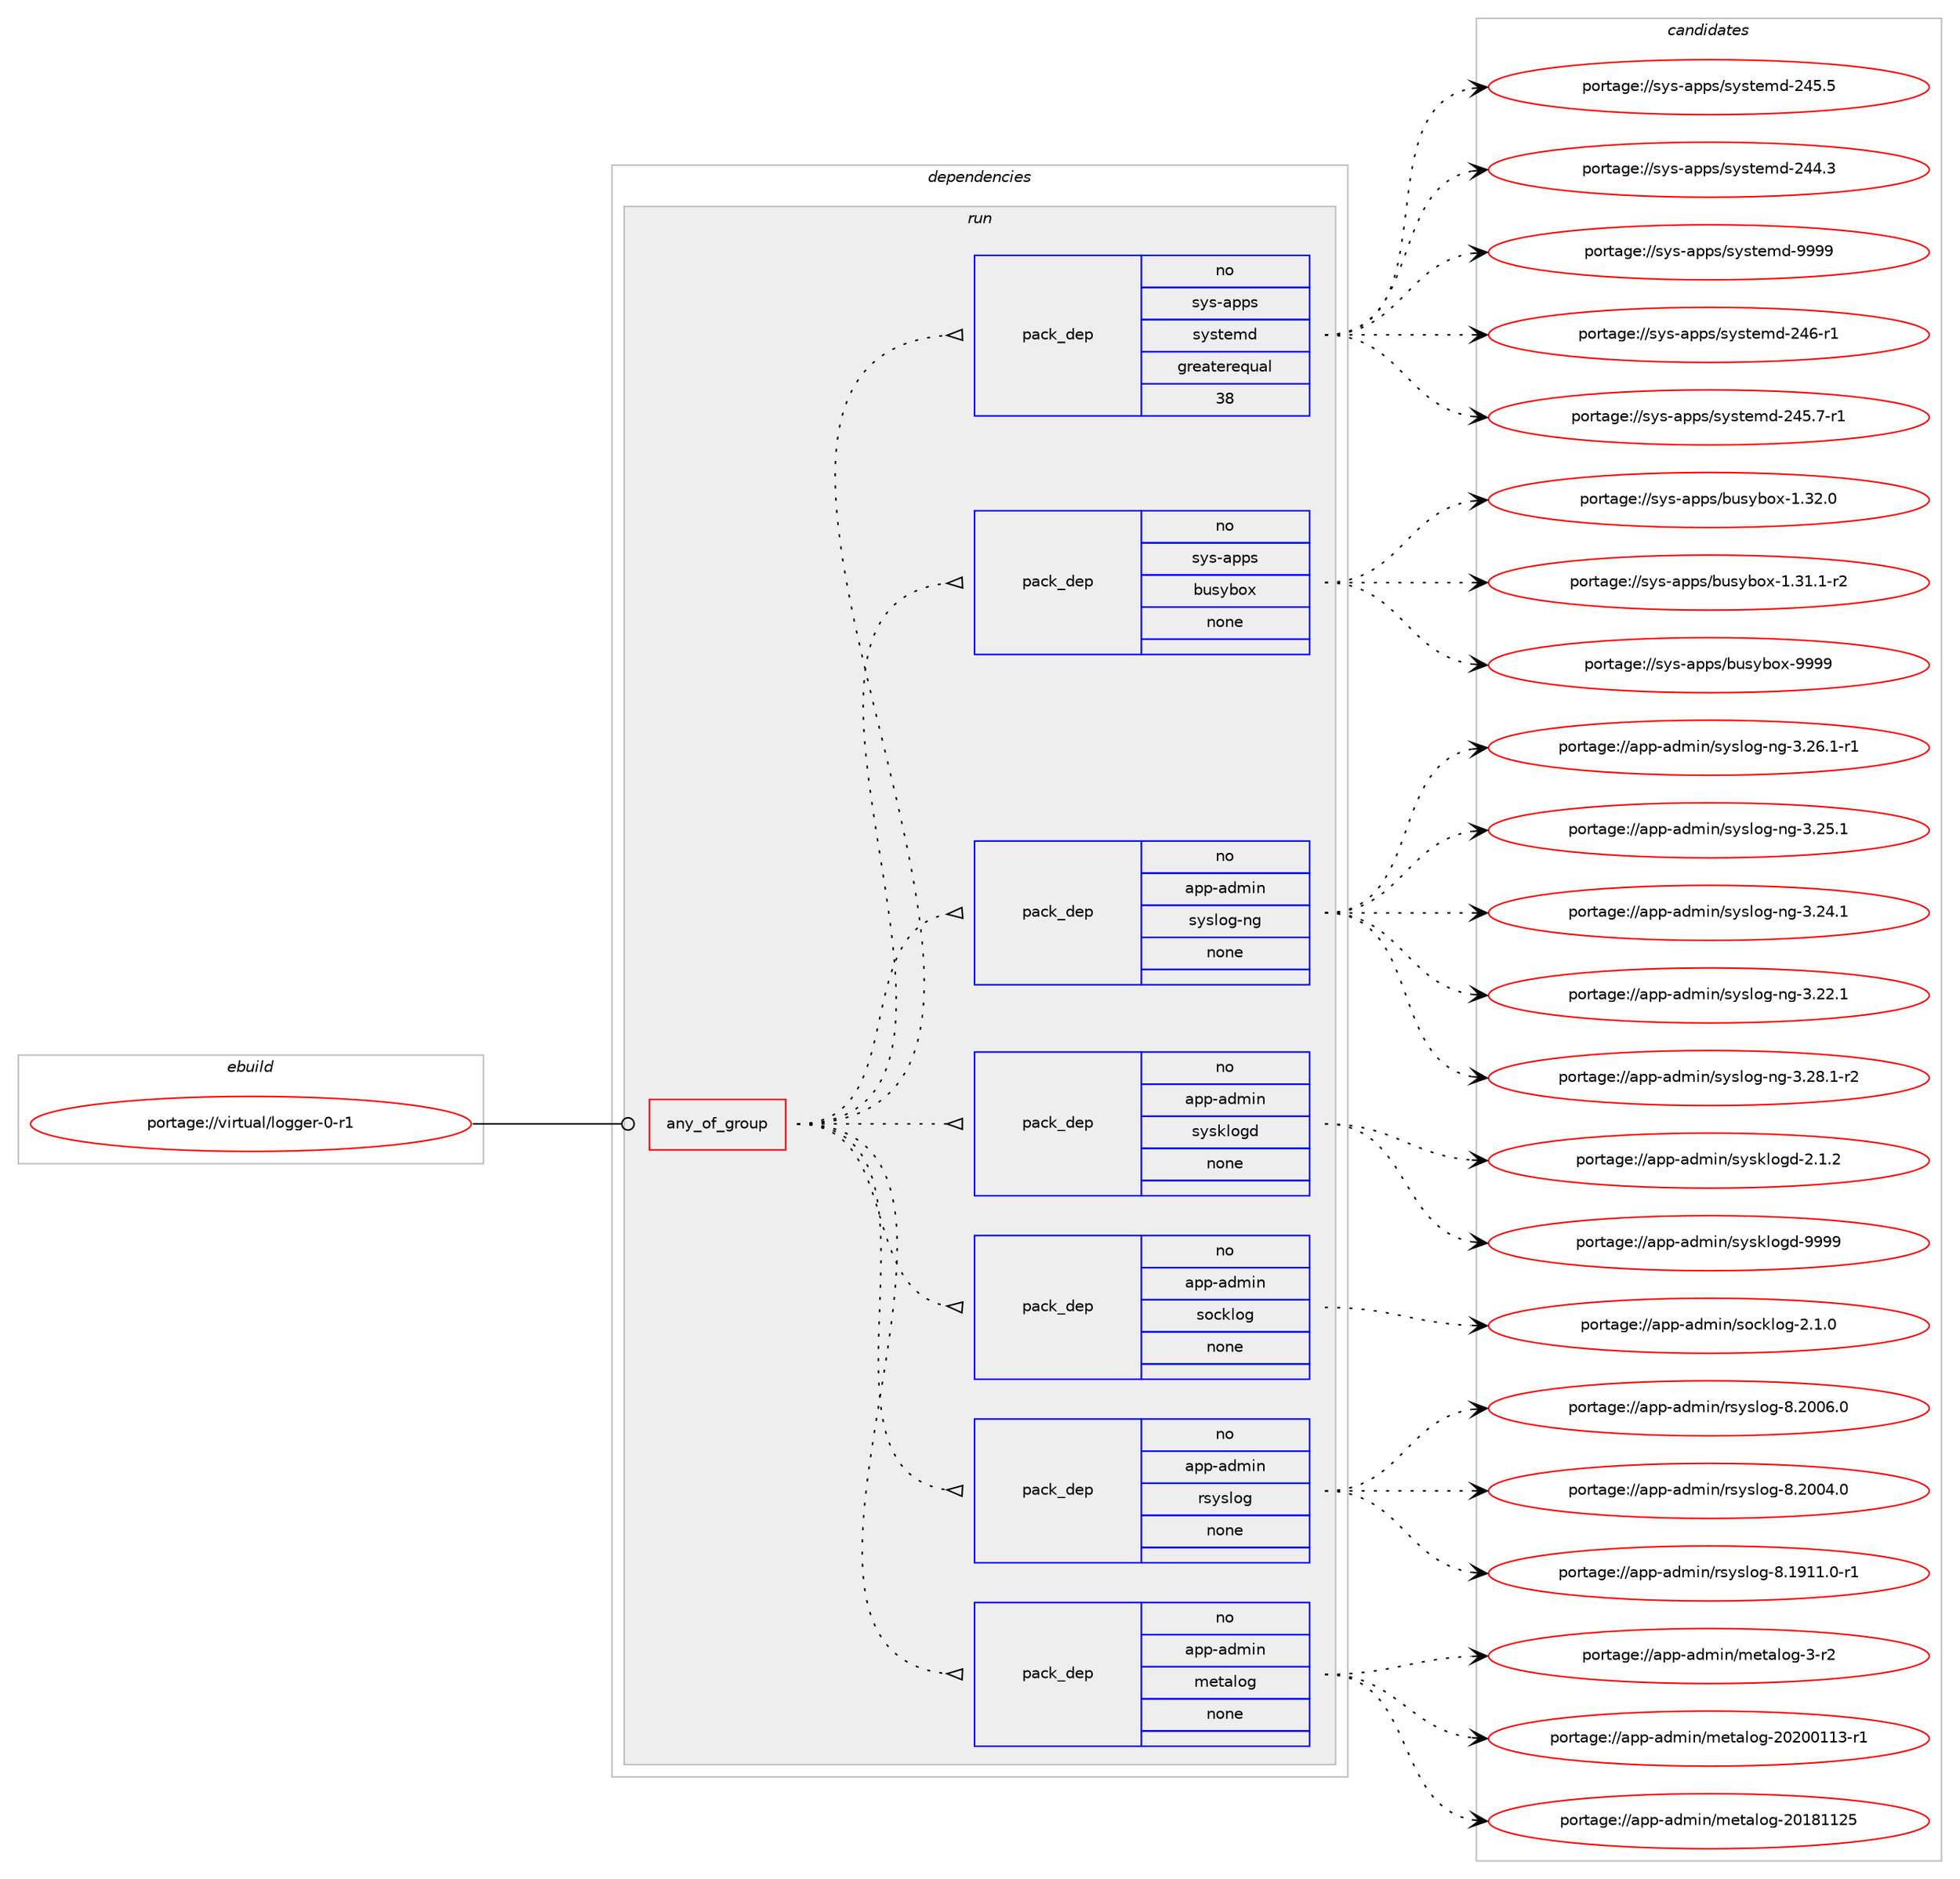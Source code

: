 digraph prolog {

# *************
# Graph options
# *************

newrank=true;
concentrate=true;
compound=true;
graph [rankdir=LR,fontname=Helvetica,fontsize=10,ranksep=1.5];#, ranksep=2.5, nodesep=0.2];
edge  [arrowhead=vee];
node  [fontname=Helvetica,fontsize=10];

# **********
# The ebuild
# **********

subgraph cluster_leftcol {
color=gray;
rank=same;
label=<<i>ebuild</i>>;
id [label="portage://virtual/logger-0-r1", color=red, width=4, href="../virtual/logger-0-r1.svg"];
}

# ****************
# The dependencies
# ****************

subgraph cluster_midcol {
color=gray;
label=<<i>dependencies</i>>;
subgraph cluster_compile {
fillcolor="#eeeeee";
style=filled;
label=<<i>compile</i>>;
}
subgraph cluster_compileandrun {
fillcolor="#eeeeee";
style=filled;
label=<<i>compile and run</i>>;
}
subgraph cluster_run {
fillcolor="#eeeeee";
style=filled;
label=<<i>run</i>>;
subgraph any32 {
dependency1869 [label=<<TABLE BORDER="0" CELLBORDER="1" CELLSPACING="0" CELLPADDING="4"><TR><TD CELLPADDING="10">any_of_group</TD></TR></TABLE>>, shape=none, color=red];subgraph pack1625 {
dependency1870 [label=<<TABLE BORDER="0" CELLBORDER="1" CELLSPACING="0" CELLPADDING="4" WIDTH="220"><TR><TD ROWSPAN="6" CELLPADDING="30">pack_dep</TD></TR><TR><TD WIDTH="110">no</TD></TR><TR><TD>app-admin</TD></TR><TR><TD>metalog</TD></TR><TR><TD>none</TD></TR><TR><TD></TD></TR></TABLE>>, shape=none, color=blue];
}
dependency1869:e -> dependency1870:w [weight=20,style="dotted",arrowhead="oinv"];
subgraph pack1626 {
dependency1871 [label=<<TABLE BORDER="0" CELLBORDER="1" CELLSPACING="0" CELLPADDING="4" WIDTH="220"><TR><TD ROWSPAN="6" CELLPADDING="30">pack_dep</TD></TR><TR><TD WIDTH="110">no</TD></TR><TR><TD>app-admin</TD></TR><TR><TD>rsyslog</TD></TR><TR><TD>none</TD></TR><TR><TD></TD></TR></TABLE>>, shape=none, color=blue];
}
dependency1869:e -> dependency1871:w [weight=20,style="dotted",arrowhead="oinv"];
subgraph pack1627 {
dependency1872 [label=<<TABLE BORDER="0" CELLBORDER="1" CELLSPACING="0" CELLPADDING="4" WIDTH="220"><TR><TD ROWSPAN="6" CELLPADDING="30">pack_dep</TD></TR><TR><TD WIDTH="110">no</TD></TR><TR><TD>app-admin</TD></TR><TR><TD>socklog</TD></TR><TR><TD>none</TD></TR><TR><TD></TD></TR></TABLE>>, shape=none, color=blue];
}
dependency1869:e -> dependency1872:w [weight=20,style="dotted",arrowhead="oinv"];
subgraph pack1628 {
dependency1873 [label=<<TABLE BORDER="0" CELLBORDER="1" CELLSPACING="0" CELLPADDING="4" WIDTH="220"><TR><TD ROWSPAN="6" CELLPADDING="30">pack_dep</TD></TR><TR><TD WIDTH="110">no</TD></TR><TR><TD>app-admin</TD></TR><TR><TD>sysklogd</TD></TR><TR><TD>none</TD></TR><TR><TD></TD></TR></TABLE>>, shape=none, color=blue];
}
dependency1869:e -> dependency1873:w [weight=20,style="dotted",arrowhead="oinv"];
subgraph pack1629 {
dependency1874 [label=<<TABLE BORDER="0" CELLBORDER="1" CELLSPACING="0" CELLPADDING="4" WIDTH="220"><TR><TD ROWSPAN="6" CELLPADDING="30">pack_dep</TD></TR><TR><TD WIDTH="110">no</TD></TR><TR><TD>app-admin</TD></TR><TR><TD>syslog-ng</TD></TR><TR><TD>none</TD></TR><TR><TD></TD></TR></TABLE>>, shape=none, color=blue];
}
dependency1869:e -> dependency1874:w [weight=20,style="dotted",arrowhead="oinv"];
subgraph pack1630 {
dependency1875 [label=<<TABLE BORDER="0" CELLBORDER="1" CELLSPACING="0" CELLPADDING="4" WIDTH="220"><TR><TD ROWSPAN="6" CELLPADDING="30">pack_dep</TD></TR><TR><TD WIDTH="110">no</TD></TR><TR><TD>sys-apps</TD></TR><TR><TD>busybox</TD></TR><TR><TD>none</TD></TR><TR><TD></TD></TR></TABLE>>, shape=none, color=blue];
}
dependency1869:e -> dependency1875:w [weight=20,style="dotted",arrowhead="oinv"];
subgraph pack1631 {
dependency1876 [label=<<TABLE BORDER="0" CELLBORDER="1" CELLSPACING="0" CELLPADDING="4" WIDTH="220"><TR><TD ROWSPAN="6" CELLPADDING="30">pack_dep</TD></TR><TR><TD WIDTH="110">no</TD></TR><TR><TD>sys-apps</TD></TR><TR><TD>systemd</TD></TR><TR><TD>greaterequal</TD></TR><TR><TD>38</TD></TR></TABLE>>, shape=none, color=blue];
}
dependency1869:e -> dependency1876:w [weight=20,style="dotted",arrowhead="oinv"];
}
id:e -> dependency1869:w [weight=20,style="solid",arrowhead="odot"];
}
}

# **************
# The candidates
# **************

subgraph cluster_choices {
rank=same;
color=gray;
label=<<i>candidates</i>>;

subgraph choice1625 {
color=black;
nodesep=1;
choice971121124597100109105110471091011169710811110345514511450 [label="portage://app-admin/metalog-3-r2", color=red, width=4,href="../app-admin/metalog-3-r2.svg"];
choice97112112459710010910511047109101116971081111034550485048484949514511449 [label="portage://app-admin/metalog-20200113-r1", color=red, width=4,href="../app-admin/metalog-20200113-r1.svg"];
choice9711211245971001091051104710910111697108111103455048495649495053 [label="portage://app-admin/metalog-20181125", color=red, width=4,href="../app-admin/metalog-20181125.svg"];
dependency1870:e -> choice971121124597100109105110471091011169710811110345514511450:w [style=dotted,weight="100"];
dependency1870:e -> choice97112112459710010910511047109101116971081111034550485048484949514511449:w [style=dotted,weight="100"];
dependency1870:e -> choice9711211245971001091051104710910111697108111103455048495649495053:w [style=dotted,weight="100"];
}
subgraph choice1626 {
color=black;
nodesep=1;
choice97112112459710010910511047114115121115108111103455646504848544648 [label="portage://app-admin/rsyslog-8.2006.0", color=red, width=4,href="../app-admin/rsyslog-8.2006.0.svg"];
choice97112112459710010910511047114115121115108111103455646504848524648 [label="portage://app-admin/rsyslog-8.2004.0", color=red, width=4,href="../app-admin/rsyslog-8.2004.0.svg"];
choice971121124597100109105110471141151211151081111034556464957494946484511449 [label="portage://app-admin/rsyslog-8.1911.0-r1", color=red, width=4,href="../app-admin/rsyslog-8.1911.0-r1.svg"];
dependency1871:e -> choice97112112459710010910511047114115121115108111103455646504848544648:w [style=dotted,weight="100"];
dependency1871:e -> choice97112112459710010910511047114115121115108111103455646504848524648:w [style=dotted,weight="100"];
dependency1871:e -> choice971121124597100109105110471141151211151081111034556464957494946484511449:w [style=dotted,weight="100"];
}
subgraph choice1627 {
color=black;
nodesep=1;
choice9711211245971001091051104711511199107108111103455046494648 [label="portage://app-admin/socklog-2.1.0", color=red, width=4,href="../app-admin/socklog-2.1.0.svg"];
dependency1872:e -> choice9711211245971001091051104711511199107108111103455046494648:w [style=dotted,weight="100"];
}
subgraph choice1628 {
color=black;
nodesep=1;
choice971121124597100109105110471151211151071081111031004557575757 [label="portage://app-admin/sysklogd-9999", color=red, width=4,href="../app-admin/sysklogd-9999.svg"];
choice97112112459710010910511047115121115107108111103100455046494650 [label="portage://app-admin/sysklogd-2.1.2", color=red, width=4,href="../app-admin/sysklogd-2.1.2.svg"];
dependency1873:e -> choice971121124597100109105110471151211151071081111031004557575757:w [style=dotted,weight="100"];
dependency1873:e -> choice97112112459710010910511047115121115107108111103100455046494650:w [style=dotted,weight="100"];
}
subgraph choice1629 {
color=black;
nodesep=1;
choice9711211245971001091051104711512111510811110345110103455146505646494511450 [label="portage://app-admin/syslog-ng-3.28.1-r2", color=red, width=4,href="../app-admin/syslog-ng-3.28.1-r2.svg"];
choice9711211245971001091051104711512111510811110345110103455146505446494511449 [label="portage://app-admin/syslog-ng-3.26.1-r1", color=red, width=4,href="../app-admin/syslog-ng-3.26.1-r1.svg"];
choice971121124597100109105110471151211151081111034511010345514650534649 [label="portage://app-admin/syslog-ng-3.25.1", color=red, width=4,href="../app-admin/syslog-ng-3.25.1.svg"];
choice971121124597100109105110471151211151081111034511010345514650524649 [label="portage://app-admin/syslog-ng-3.24.1", color=red, width=4,href="../app-admin/syslog-ng-3.24.1.svg"];
choice971121124597100109105110471151211151081111034511010345514650504649 [label="portage://app-admin/syslog-ng-3.22.1", color=red, width=4,href="../app-admin/syslog-ng-3.22.1.svg"];
dependency1874:e -> choice9711211245971001091051104711512111510811110345110103455146505646494511450:w [style=dotted,weight="100"];
dependency1874:e -> choice9711211245971001091051104711512111510811110345110103455146505446494511449:w [style=dotted,weight="100"];
dependency1874:e -> choice971121124597100109105110471151211151081111034511010345514650534649:w [style=dotted,weight="100"];
dependency1874:e -> choice971121124597100109105110471151211151081111034511010345514650524649:w [style=dotted,weight="100"];
dependency1874:e -> choice971121124597100109105110471151211151081111034511010345514650504649:w [style=dotted,weight="100"];
}
subgraph choice1630 {
color=black;
nodesep=1;
choice11512111545971121121154798117115121981111204557575757 [label="portage://sys-apps/busybox-9999", color=red, width=4,href="../sys-apps/busybox-9999.svg"];
choice115121115459711211211547981171151219811112045494651504648 [label="portage://sys-apps/busybox-1.32.0", color=red, width=4,href="../sys-apps/busybox-1.32.0.svg"];
choice1151211154597112112115479811711512198111120454946514946494511450 [label="portage://sys-apps/busybox-1.31.1-r2", color=red, width=4,href="../sys-apps/busybox-1.31.1-r2.svg"];
dependency1875:e -> choice11512111545971121121154798117115121981111204557575757:w [style=dotted,weight="100"];
dependency1875:e -> choice115121115459711211211547981171151219811112045494651504648:w [style=dotted,weight="100"];
dependency1875:e -> choice1151211154597112112115479811711512198111120454946514946494511450:w [style=dotted,weight="100"];
}
subgraph choice1631 {
color=black;
nodesep=1;
choice1151211154597112112115471151211151161011091004557575757 [label="portage://sys-apps/systemd-9999", color=red, width=4,href="../sys-apps/systemd-9999.svg"];
choice115121115459711211211547115121115116101109100455052544511449 [label="portage://sys-apps/systemd-246-r1", color=red, width=4,href="../sys-apps/systemd-246-r1.svg"];
choice1151211154597112112115471151211151161011091004550525346554511449 [label="portage://sys-apps/systemd-245.7-r1", color=red, width=4,href="../sys-apps/systemd-245.7-r1.svg"];
choice115121115459711211211547115121115116101109100455052534653 [label="portage://sys-apps/systemd-245.5", color=red, width=4,href="../sys-apps/systemd-245.5.svg"];
choice115121115459711211211547115121115116101109100455052524651 [label="portage://sys-apps/systemd-244.3", color=red, width=4,href="../sys-apps/systemd-244.3.svg"];
dependency1876:e -> choice1151211154597112112115471151211151161011091004557575757:w [style=dotted,weight="100"];
dependency1876:e -> choice115121115459711211211547115121115116101109100455052544511449:w [style=dotted,weight="100"];
dependency1876:e -> choice1151211154597112112115471151211151161011091004550525346554511449:w [style=dotted,weight="100"];
dependency1876:e -> choice115121115459711211211547115121115116101109100455052534653:w [style=dotted,weight="100"];
dependency1876:e -> choice115121115459711211211547115121115116101109100455052524651:w [style=dotted,weight="100"];
}
}

}
